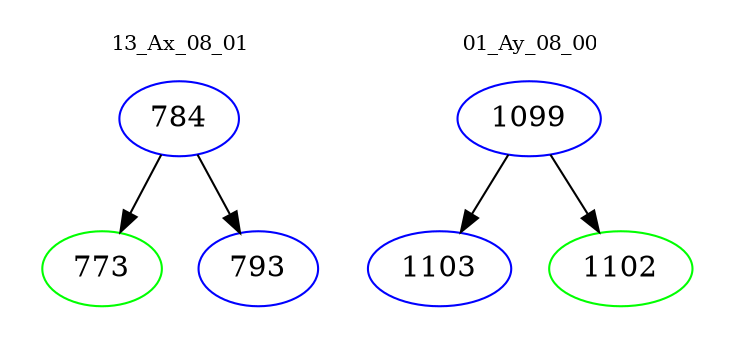 digraph{
subgraph cluster_0 {
color = white
label = "13_Ax_08_01";
fontsize=10;
T0_784 [label="784", color="blue"]
T0_784 -> T0_773 [color="black"]
T0_773 [label="773", color="green"]
T0_784 -> T0_793 [color="black"]
T0_793 [label="793", color="blue"]
}
subgraph cluster_1 {
color = white
label = "01_Ay_08_00";
fontsize=10;
T1_1099 [label="1099", color="blue"]
T1_1099 -> T1_1103 [color="black"]
T1_1103 [label="1103", color="blue"]
T1_1099 -> T1_1102 [color="black"]
T1_1102 [label="1102", color="green"]
}
}
